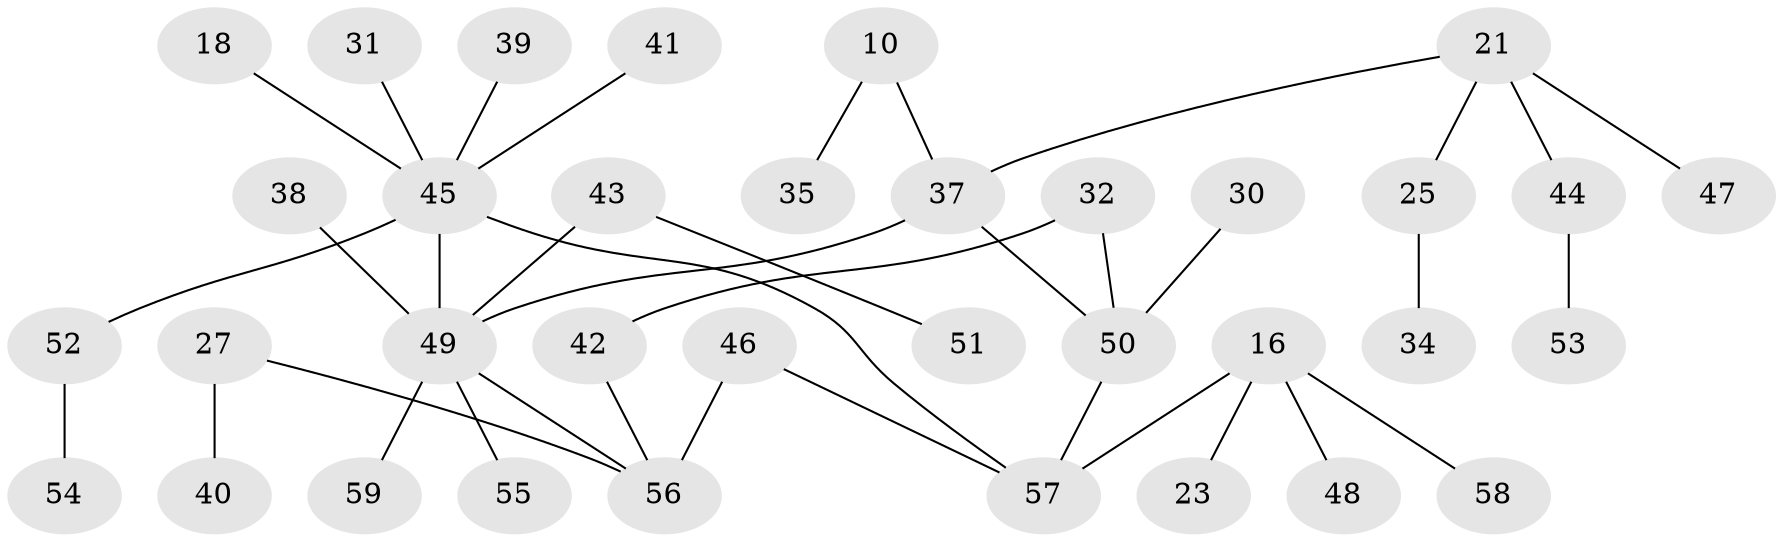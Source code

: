 // original degree distribution, {5: 0.06779661016949153, 4: 0.0847457627118644, 1: 0.3898305084745763, 2: 0.3050847457627119, 3: 0.15254237288135594}
// Generated by graph-tools (version 1.1) at 2025/45/03/04/25 21:45:08]
// undirected, 35 vertices, 37 edges
graph export_dot {
graph [start="1"]
  node [color=gray90,style=filled];
  10;
  16 [super="+9"];
  18;
  21;
  23;
  25;
  27;
  30;
  31;
  32;
  34;
  35;
  37 [super="+2"];
  38;
  39;
  40;
  41;
  42;
  43;
  44;
  45 [super="+17+14"];
  46;
  47;
  48;
  49 [super="+13+26+29+33+36"];
  50 [super="+24"];
  51;
  52;
  53;
  54;
  55;
  56 [super="+20"];
  57 [super="+11+28"];
  58;
  59;
  10 -- 35;
  10 -- 37;
  16 -- 23;
  16 -- 58;
  16 -- 48;
  16 -- 57;
  18 -- 45;
  21 -- 25;
  21 -- 44;
  21 -- 47;
  21 -- 37;
  25 -- 34;
  27 -- 40;
  27 -- 56;
  30 -- 50;
  31 -- 45;
  32 -- 42;
  32 -- 50;
  37 -- 49;
  37 -- 50;
  38 -- 49;
  39 -- 45;
  41 -- 45;
  42 -- 56;
  43 -- 51;
  43 -- 49;
  44 -- 53;
  45 -- 57;
  45 -- 49 [weight=2];
  45 -- 52;
  46 -- 56;
  46 -- 57;
  49 -- 56;
  49 -- 59;
  49 -- 55;
  50 -- 57 [weight=2];
  52 -- 54;
}

